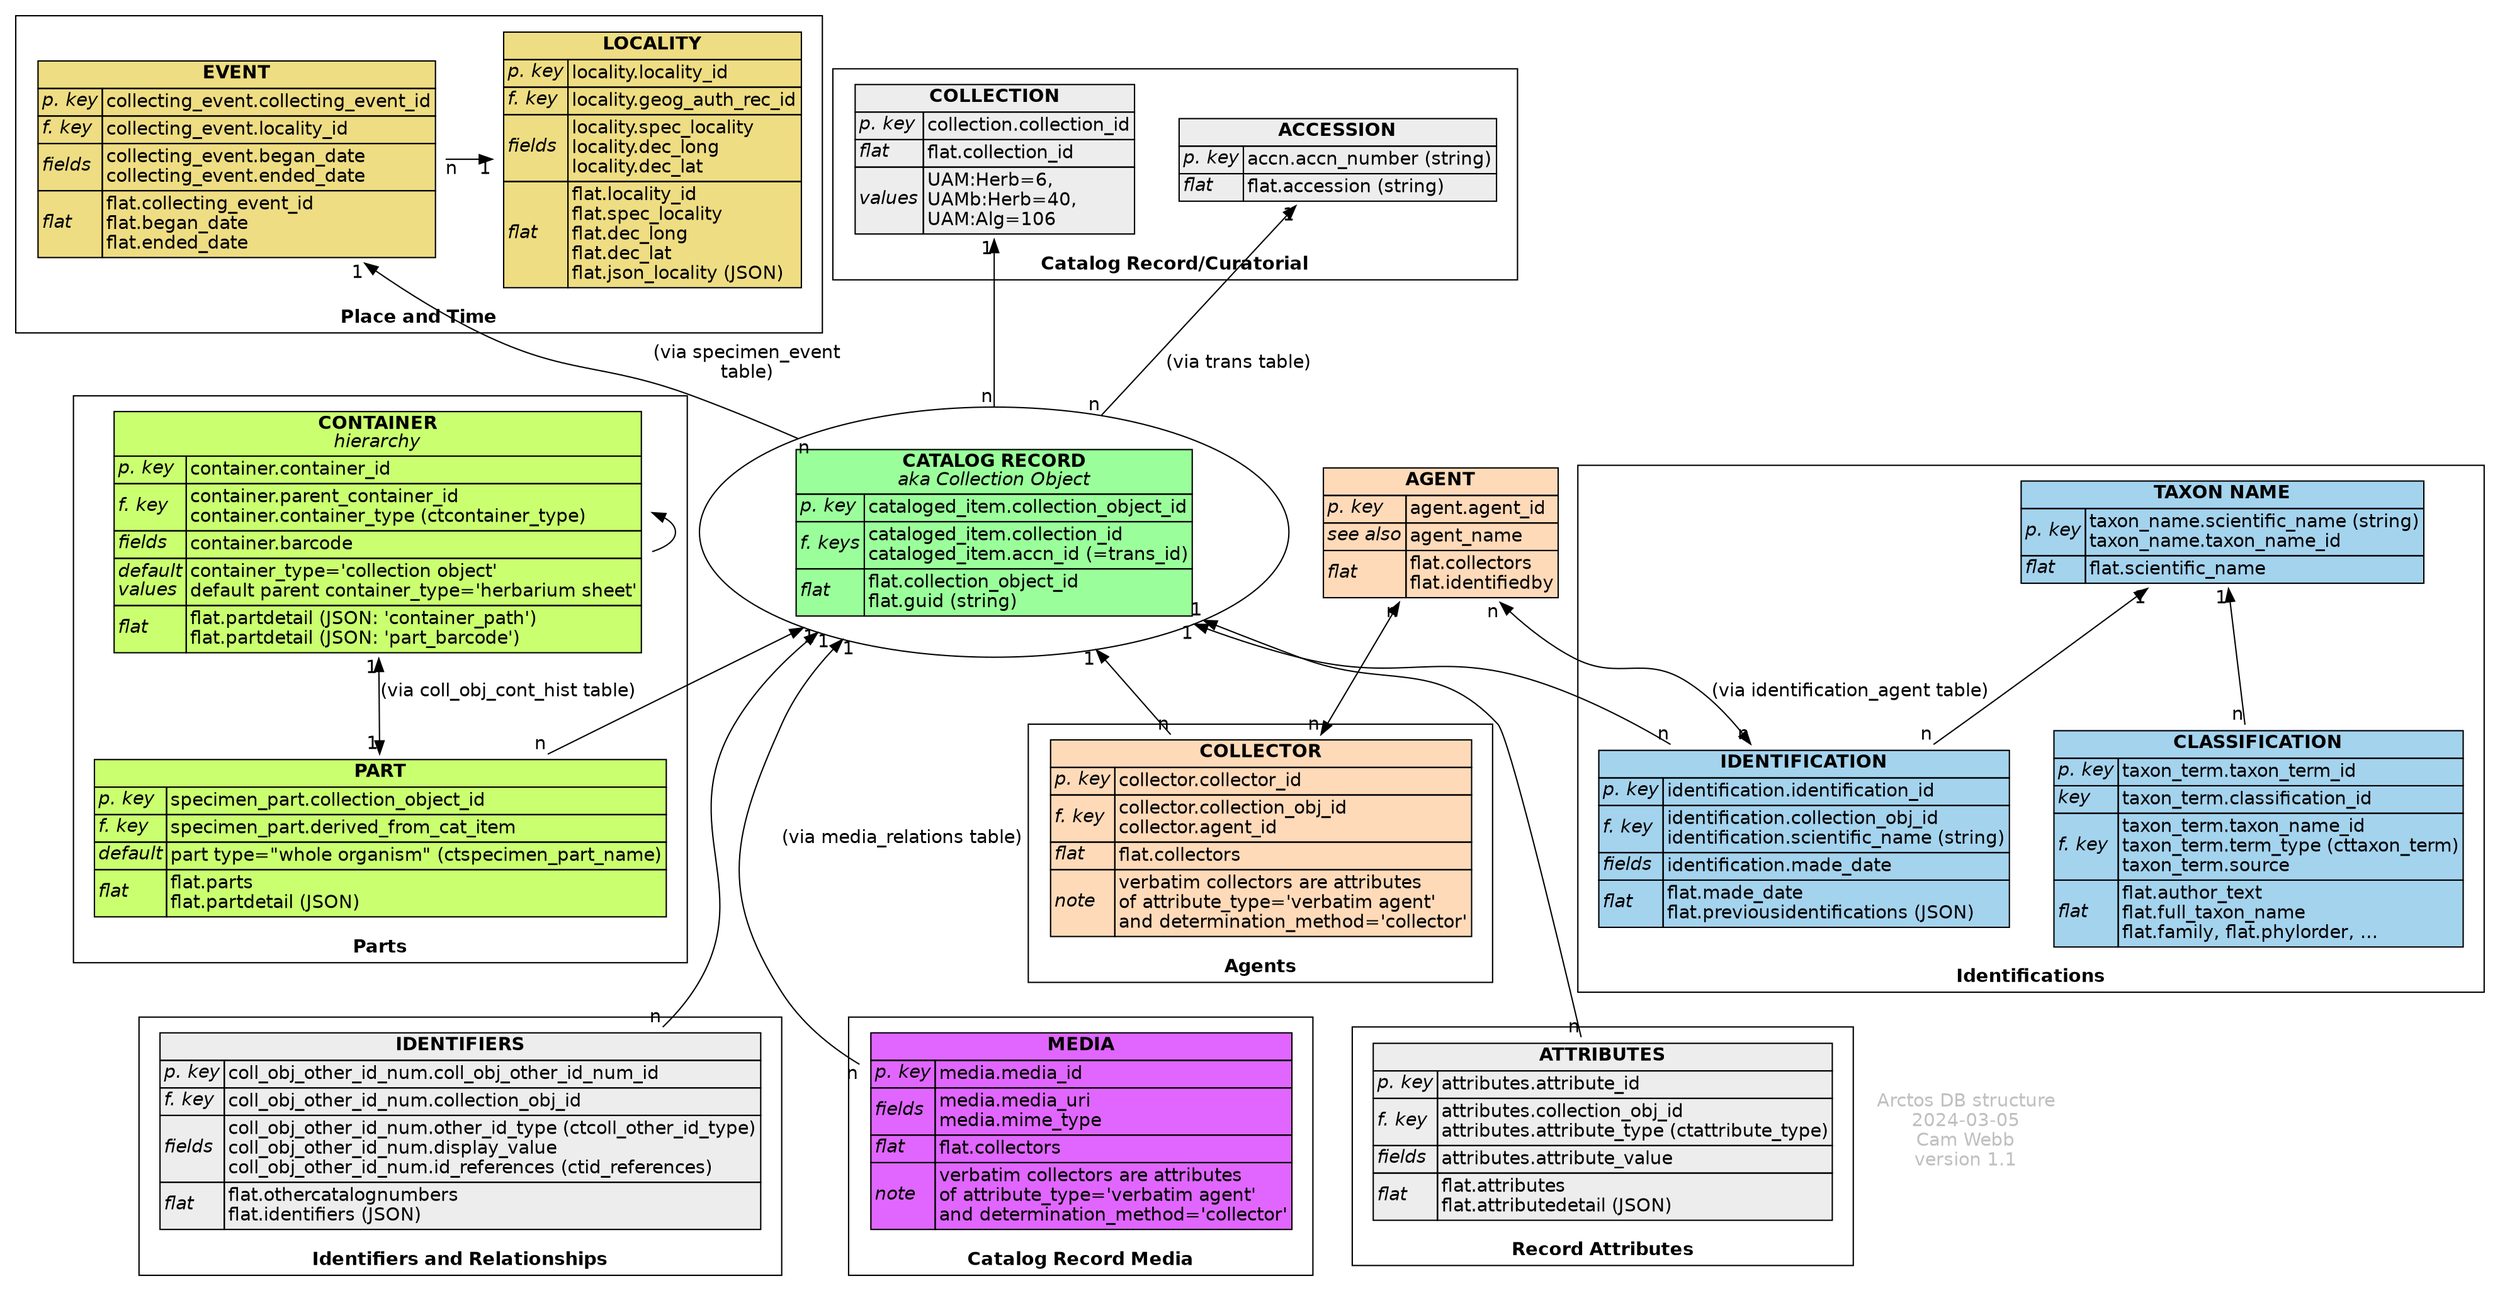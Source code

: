 digraph flow {
    node [fontname="Helvetica",shape=plaintext]
    edge [fontname="Helvetica"]
    overlap=false
    newrank=true
    ranksep=0.5
    rankdir=BT
    //
    // RECORD
    //
    record
    [
     shape=oval,
     label=<
     <TABLE  BORDER="0" CELLBORDER="1"  CELLSPACING="0" BGCOLOR="palegreen1">
     //
     <TR>
     <TD COLSPAN="2"><B>CATALOG RECORD</B><BR/><I>aka Collection Object</I></TD>
     </TR>
     //
     <TR><TD ALIGN="LEFT"><I>p. key</I></TD>
     <TD ALIGN="LEFT" BALIGN="LEFT" HREF="https://arctos.database.museum/tblbrowse.cfm?tbl=cataloged_item">cataloged_item.collection_object_id</TD></TR>
     //
     <TR>
     <TD ALIGN="LEFT"><I>f. keys</I></TD>
     <TD ALIGN="LEFT" BALIGN="LEFT" HREF="https://arctos.database.museum/tblbrowse.cfm?tbl=cataloged_item">cataloged_item.collection_id<BR/>cataloged_item.accn_id (=trans_id)</TD>
     </TR>
     //
     <TR>
     <TD ALIGN="LEFT"><I>flat</I></TD>
     <TD ALIGN="LEFT" BALIGN="LEFT" HREF="https://arctos.database.museum/tblbrowse.cfm?tbl=flat">flat.collection_object_id<BR/>flat.guid (string)</TD>
     </TR>
     //
     </TABLE>>
     ]
    //
    subgraph clusterParts {
        label="Parts"
        fontname="Helvetica-Bold"
        //
        // PART
        //
        part
        [
         label=<
         <TABLE  BORDER="0" CELLBORDER="1"  CELLSPACING="0" BGCOLOR="darkolivegreen1">
         <TR><TD COLSPAN="2"><B>PART</B></TD></TR>
         //
         <TR>
         <TD ALIGN="LEFT"><I>p. key</I></TD>
         <TD ALIGN="LEFT" HREF="https://arctos.database.museum/tblbrowse.cfm?tbl=specimen_part">specimen_part.collection_object_id</TD>
         </TR>
         //
         <TR>
         <TD ALIGN="LEFT"><I>f. key</I></TD>
         <TD ALIGN="LEFT" HREF="https://arctos.database.museum/tblbrowse.cfm?tbl=specimen_part">specimen_part.derived_from_cat_item</TD>
         </TR>
         //
         <TR>
         <TD ALIGN="LEFT"><I>default</I></TD>
         <TD ALIGN="LEFT" HREF="https://arctos.database.museum/info/ctDocumentation.cfm?table=ctspecimen_part_name">part type="whole organism" (ctspecimen_part_name)</TD>
         </TR>
         //
         <TR>
         <TD ALIGN="LEFT"><I>flat</I></TD>
         <TD BALIGN="LEFT" ALIGN="LEFT" HREF="https://arctos.database.museum/tblbrowse.cfm?tbl=flat">flat.parts<BR/>flat.partdetail (JSON)</TD>
         </TR>
         </TABLE>>
         ]
        //
        part -> container [dir=both,taillabel="1",headlabel="1",label="(via coll_obj_cont_hist table)",href="https://arctos.database.museum/tblbrowse.cfm?tbl=coll_obj_cont_hist"]
        container -> container
        //
        // CONTAINER
        //
        container
        [
         label=<
         <TABLE  BORDER="0" CELLBORDER="1"  CELLSPACING="0" BGCOLOR="darkolivegreen1">
         //
         <TR><TD COLSPAN="2"><B>CONTAINER</B><BR/><I>hierarchy</I></TD></TR>
         //
         <TR>
         <TD ALIGN="LEFT"><I>p. key</I></TD>
         <TD ALIGN="LEFT" HREF="https://arctos.database.museum/tblbrowse.cfm?tbl=container">container.container_id</TD>
         </TR>
         //
         <TR>
         <TD ALIGN="LEFT"><I>f. key</I></TD>
         <TD BALIGN="LEFT" ALIGN="LEFT" HREF="https://arctos.database.museum/tblbrowse.cfm?tbl=container">container.parent_container_id<BR/>container.container_type (ctcontainer_type)</TD>
         </TR>
         //
         <TR>
         <TD ALIGN="LEFT"><I>fields</I></TD>
         <TD ALIGN="LEFT" HREF="https://arctos.database.museum/tblbrowse.cfm?tbl=container">container.barcode</TD>
         </TR>
         //
         <TR>
         <TD BALIGN="LEFT" ALIGN="LEFT"><I>default<BR/>values</I></TD>
         <TD ALIGN="LEFT" BALIGN="LEFT" HREF="https://arctos.database.museum/tblbrowse.cfm?tbl=container">container_type='collection object'<BR/>default parent container_type='herbarium sheet'</TD>
         </TR>
         //
         <TR>
         <TD ALIGN="LEFT"><I>flat</I></TD>
         <TD BALIGN="LEFT" ALIGN="LEFT" HREF="https://arctos.database.museum/tblbrowse.cfm?tbl=flat">flat.partdetail (JSON: 'container_path')<BR/>flat.partdetail (JSON: 'part_barcode')</TD>
         </TR>
         //
         </TABLE>>
         ]
     }
     part -> record [taillabel="n",headlabel="1"]
     //
    subgraph clusterTimePlace {
        label="Place and Time"
        fontname="Helvetica-Bold"
        rank=same

    //
    // EVENT
    //
    event [
          label=<
          <TABLE  BORDER="0" CELLBORDER="1"  CELLSPACING="0" BGCOLOR="lightgoldenrod">
          //
          <TR><TD COLSPAN="2"><B>EVENT</B></TD></TR>
          //
          <TR><TD ALIGN="LEFT"><I>p. key</I></TD>
          <TD ALIGN="LEFT" HREF="https://arctos.database.museum/tblbrowse.cfm?tbl=collecting_event">collecting_event.collecting_event_id</TD></TR>
          //
          <TR><TD ALIGN="LEFT"><I>f. key</I></TD>
          <TD ALIGN="LEFT" HREF="https://arctos.database.museum/tblbrowse.cfm?tbl=collecting_event">collecting_event.locality_id</TD></TR>
          //
          <TR><TD ALIGN="LEFT"><I>fields</I></TD>
          <TD ALIGN="LEFT" HREF="https://arctos.database.museum/tblbrowse.cfm?tbl=collecting_event" BALIGN="LEFT">collecting_event.began_date<BR/>collecting_event.ended_date</TD></TR>
          //
          <TR><TD ALIGN="LEFT"><I>flat</I></TD>
          <TD ALIGN="LEFT" HREF="https://arctos.database.museum/tblbrowse.cfm?tbl=flat" BALIGN="LEFT">flat.collecting_event_id<BR/>flat.began_date<BR/>flat.ended_date</TD></TR>
          //
          </TABLE>>
          ]
    //
    // LOCALITY
    //
    locality [
          label=<
          <TABLE  BORDER="0" CELLBORDER="1"  CELLSPACING="0" BGCOLOR="lightgoldenrod">
          //
          <TR><TD COLSPAN="2"><B>LOCALITY</B></TD></TR>
          //
          <TR><TD ALIGN="LEFT"><I>p. key</I></TD>
          <TD ALIGN="LEFT" HREF="https://arctos.database.museum/tblbrowse.cfm?tbl=locality">locality.locality_id</TD></TR>
          //
          <TR><TD ALIGN="LEFT"><I>f. key</I></TD>
          <TD ALIGN="LEFT" HREF="https://arctos.database.museum/tblbrowse.cfm?tbl=locality">locality.geog_auth_rec_id</TD></TR>
          //
          <TR><TD ALIGN="LEFT"><I>fields</I></TD>
          <TD ALIGN="LEFT" BALIGN="LEFT" HREF="https://arctos.database.museum/tblbrowse.cfm?tbl=locality">locality.spec_locality<BR/>locality.dec_long<BR/>locality.dec_lat</TD></TR>
          //
          <TR><TD ALIGN="LEFT"><I>flat</I></TD>
          <TD ALIGN="LEFT" BALIGN="LEFT" HREF="https://arctos.database.museum/tblbrowse.cfm?tbl=flat">flat.locality_id<BR/>flat.spec_locality<BR/>flat.dec_long<BR/>flat.dec_lat<BR/>flat.json_locality (JSON)</TD></TR>
          //
          </TABLE>>
          ]
    event -> locality [taillabel="n",headlabel="1"]
    }
    record -> event [taillabel="n",headlabel="1",
                     label="(via specimen_event\ntable)",
                     href="https://arctos.database.museum/tblbrowse.cfm?tbl=specimen_event"]
    //
    subgraph clusterAccn {
        label="Catalog Record/Curatorial"
        fontname="Helvetica-Bold"
    //
    // ACCESSION
    //
    accn [shape=plaintext,
          label=<
          <TABLE  BORDER="0" CELLBORDER="1"  CELLSPACING="0"  BGCOLOR="gray93">
          //
          <TR><TD COLSPAN="2"><B>ACCESSION</B></TD></TR>
          //
          <TR><TD ALIGN="LEFT"><I>p. key</I></TD>
          <TD ALIGN="LEFT" HREF="https://arctos.database.museum/tblbrowse.cfm?tbl=accn">accn.accn_number (string)</TD></TR>
          <TR><TD ALIGN="LEFT"><I>flat</I></TD>
          <TD ALIGN="LEFT" HREF="https://arctos.database.museum/tblbrowse.cfm?tbl=flat">flat.accession (string)</TD></TR>
          </TABLE>>
          ]
    //
    // COLLECTION
    //
    collection [shape=plaintext,
          label=<
          <TABLE  BORDER="0" CELLBORDER="1"  CELLSPACING="0" BGCOLOR="gray93">
          //
          <TR>
          <TD COLSPAN="2"><B>COLLECTION</B></TD>
          </TR>
          //
          <TR>
          <TD ALIGN="LEFT"><I>p. key</I></TD>
          <TD ALIGN="LEFT" HREF="https://arctos.database.museum/tblbrowse.cfm?tbl=collection">collection.collection_id</TD>
          </TR>
          //
          <TR>
          <TD ALIGN="LEFT"><I>flat</I></TD>
          <TD ALIGN="LEFT" HREF="https://arctos.database.museum/tblbrowse.cfm?tbl=flat">flat.collection_id</TD>
          </TR>
          //
          <TR><TD ALIGN="LEFT"><I>values</I></TD>
          <TD ALIGN="LEFT" BALIGN="LEFT">UAM:Herb=6,<BR/>UAMb:Herb=40,<BR/>UAM:Alg=106</TD></TR>
          </TABLE>>
          ]
    }
    record -> accn [taillabel="n",headlabel="1",
                    label="(via trans table)",
                    href="https://arctos.database.museum/tblbrowse.cfm?tbl=trans"
                    ]
    record -> collection [taillabel="n",headlabel="1"]
    //
    // IDENTIFIERS
    //
    subgraph clusterIds {
        label="Identifiers and Relationships"
        fontname="Helvetica-Bold"
    //
    ids [
          label=<
          <TABLE  BORDER="0" CELLBORDER="1"  CELLSPACING="0" BGCOLOR="gray93">
          //
          <TR>
          <TD COLSPAN="2"><B>IDENTIFIERS</B></TD>
          </TR>
          //
          <TR>
          <TD ALIGN="LEFT"><I>p. key</I></TD>
          <TD ALIGN="LEFT" HREF="https://arctos.database.museum/tblbrowse.cfm?tbl=coll_obj_other_id_num">coll_obj_other_id_num.coll_obj_other_id_num_id</TD>
          </TR>
          //
          <TR>
          <TD ALIGN="LEFT"><I>f. key</I></TD>
          <TD ALIGN="LEFT" HREF="https://arctos.database.museum/tblbrowse.cfm?tbl=coll_obj_other_id_num">coll_obj_other_id_num.collection_obj_id</TD>
          </TR>
          //
          <TR>
          <TD ALIGN="LEFT"><I>fields</I></TD>
          <TD ALIGN="LEFT" HREF="https://arctos.database.museum/tblbrowse.cfm?tbl=coll_obj_other_id_num" BALIGN="LEFT">coll_obj_other_id_num.other_id_type (ctcoll_other_id_type)<BR/>coll_obj_other_id_num.display_value<BR/>coll_obj_other_id_num.id_references (ctid_references)</TD>
          </TR>
          //
          <TR>
          <TD ALIGN="LEFT"><I>flat</I></TD>
          <TD ALIGN="LEFT" BALIGN="LEFT" HREF="https://arctos.database.museum/tblbrowse.cfm?tbl=flat">flat.othercatalognumbers<BR/>flat.identifiers (JSON)</TD>
          </TR>
          //
          </TABLE>>
          ]
    }
    ids -> record [taillabel="n",headlabel="1"]
    ids -> part [style=invis] //dummy
    //
    subgraph clusterDets {
        label="Identifications"
        fontname="Helvetica-Bold"
    //
    // DET
    //
    det [
          label=<
          <TABLE  BORDER="0" CELLBORDER="1"  CELLSPACING="0" BGCOLOR="lightskyblue2">
          //
          <TR>
          <TD COLSPAN="2"><B>IDENTIFICATION</B></TD>
          </TR>
          //
          <TR>
          <TD ALIGN="LEFT"><I>p. key</I></TD>
          <TD ALIGN="LEFT" HREF="https://arctos.database.museum/tblbrowse.cfm?tbl=identification">identification.identification_id</TD>
          </TR>
          //
          <TR>
          <TD ALIGN="LEFT"><I>f. key</I></TD>
          <TD ALIGN="LEFT" BALIGN="LEFT" HREF="https://arctos.database.museum/tblbrowse.cfm?tbl=identification">identification.collection_obj_id<BR/>identification.scientific_name (string)</TD>
          </TR>
          //
          <TR>
          <TD ALIGN="LEFT"><I>fields</I></TD>
          <TD ALIGN="LEFT" HREF="https://arctos.database.museum/tblbrowse.cfm?tbl=identification" BALIGN="LEFT">identification.made_date</TD>
          </TR>
          //
          <TR>
          <TD ALIGN="LEFT"><I>flat</I></TD>
          <TD ALIGN="LEFT" BALIGN="LEFT" HREF="https://arctos.database.museum/tblbrowse.cfm?tbl=flat">flat.made_date<BR/>flat.previousidentifications (JSON)</TD>
          </TR>
          //
          </TABLE>>
          ]
         //
    // TAXON NAME
    //
    name [
          label=<
          <TABLE  BORDER="0" CELLBORDER="1"  CELLSPACING="0" BGCOLOR="lightskyblue2">
          //
          <TR>
          <TD COLSPAN="2"><B>TAXON NAME</B></TD>
          </TR>
          //
          <TR>
          <TD ALIGN="LEFT"><I>p. key</I></TD>
          <TD ALIGN="LEFT" BALIGN="LEFT" HREF="https://arctos.database.museum/tblbrowse.cfm?tbl=taxon_name">taxon_name.scientific_name (string)<BR/>taxon_name.taxon_name_id</TD>
          </TR>
          //
          <TR>
          <TD ALIGN="LEFT"><I>flat</I></TD>
          <TD ALIGN="LEFT" BALIGN="LEFT" HREF="https://arctos.database.museum/tblbrowse.cfm?tbl=flat">flat.scientific_name</TD>
          </TR>
          //
          </TABLE>>
          ]
    det -> name [taillabel="n",headlabel="1"]
    //
    // CLASSIFICATION
    //
    class [
          label=<
          <TABLE  BORDER="0" CELLBORDER="1"  CELLSPACING="0" BGCOLOR="lightskyblue2">
          //
          <TR>
          <TD COLSPAN="2"><B>CLASSIFICATION</B></TD>
          </TR>
          //
          <TR>
          <TD ALIGN="LEFT"><I>p. key</I></TD>
          <TD ALIGN="LEFT" HREF="https://arctos.database.museum/tblbrowse.cfm?tbl=taxon_term">taxon_term.taxon_term_id</TD>
          </TR>
          //
          <TR>
          <TD ALIGN="LEFT"><I>key</I></TD>
          <TD ALIGN="LEFT" HREF="https://arctos.database.museum/tblbrowse.cfm?tbl=taxon_term">taxon_term.classification_id</TD>
          </TR>
          //
          <TR>
          <TD ALIGN="LEFT"><I>f. key</I></TD>
          <TD ALIGN="LEFT" BALIGN="LEFT" HREF="https://arctos.database.museum/tblbrowse.cfm?tbl=taxon_term">taxon_term.taxon_name_id<BR/>taxon_term.term_type (cttaxon_term)<BR/>taxon_term.source</TD>
          </TR>
          //
          <TR>
          <TD ALIGN="LEFT"><I>flat</I></TD>
          <TD ALIGN="LEFT" BALIGN="LEFT" HREF="https://arctos.database.museum/tblbrowse.cfm?tbl=flat">flat.author_text<BR/>flat.full_taxon_name<BR/>flat.family, flat.phylorder, ...</TD>
          </TR>
          //
          </TABLE>>
          ]
    class -> name [taillabel="n",headlabel="1"]
    }
    det -> record [taillabel="n",headlabel="1"]
    //
    // AGENT
    //
    agent [
          label=<
          <TABLE  BORDER="0" CELLBORDER="1"  CELLSPACING="0" BGCOLOR="peachpuff">
          //
          <TR>
          <TD COLSPAN="2"><B>AGENT</B></TD>
          </TR>
          //
          <TR>
          <TD ALIGN="LEFT"><I>p. key</I></TD>
          <TD ALIGN="LEFT" HREF="https://arctos.database.museum/tblbrowse.cfm?tbl=agent">agent.agent_id</TD>
          </TR>
          //
          <TR>
          <TD ALIGN="LEFT"><I>see also</I></TD>
          <TD ALIGN="LEFT" BALIGN="LEFT" HREF="https://arctos.database.museum/tblbrowse.cfm?tbl=agent_name">agent_name</TD>
          </TR>
          //
          <TR>
          <TD ALIGN="LEFT"><I>flat</I></TD>
          <TD ALIGN="LEFT" BALIGN="LEFT" HREF="https://arctos.database.museum/tblbrowse.cfm?tbl=flat">flat.collectors<BR/>flat.identifiedby</TD>
          </TR>
          //
          </TABLE>>
          ]
    det -> agent [taillabel="n",headlabel="n", dir=both,
                  label="(via identification_agent table)",
                  href="https://arctos.database.museum/tblbrowse.cfm?tbl=identification_agent"
                  ]
    //
    // ATTRIBUTES
    //
    subgraph clusterAttr {
        label="Record Attributes"
        fontname="Helvetica-Bold"
    attr [
          label=<
          <TABLE  BORDER="0" CELLBORDER="1"  CELLSPACING="0" BGCOLOR="gray93">
          //
          <TR>
          <TD COLSPAN="2"><B>ATTRIBUTES</B></TD>
          </TR>
          //
          <TR>
          <TD ALIGN="LEFT"><I>p. key</I></TD>
          <TD ALIGN="LEFT" HREF="https://arctos.database.museum/tblbrowse.cfm?tbl=attributes">attributes.attribute_id</TD>
          </TR>
          //
          <TR>
          <TD ALIGN="LEFT"><I>f. key</I></TD>
          <TD ALIGN="LEFT" BALIGN="LEFT" HREF="https://arctos.database.museum/tblbrowse.cfm?tbl=attributes">attributes.collection_obj_id<BR/>attributes.attribute_type (ctattribute_type)</TD>
          </TR>
          //
          <TR>
          <TD ALIGN="LEFT"><I>fields</I></TD>
          <TD ALIGN="LEFT" BALIGN="LEFT" HREF="https://arctos.database.museum/tblbrowse.cfm?tbl=attributes">attributes.attribute_value</TD>
          </TR>
          //
          <TR>
          <TD ALIGN="LEFT"><I>flat</I></TD>
          <TD ALIGN="LEFT" BALIGN="LEFT" HREF="https://arctos.database.museum/tblbrowse.cfm?tbl=flat">flat.attributes<BR/>flat.attributedetail (JSON)</TD>
          </TR>
          //
          </TABLE>>
          ]
    }
    attr -> record [taillabel="n",headlabel="1"]
    attr -> det [style=invis] //dummy
    //
    // COLLECTOR
    //
    subgraph clusterCollector {
        label="Agents"
        fontname="Helvetica-Bold"
        //
    collector [
          label=<
          <TABLE  BORDER="0" CELLBORDER="1"  CELLSPACING="0" BGCOLOR="peachpuff">
          //
          <TR>
          <TD COLSPAN="2"><B>COLLECTOR</B></TD>
          </TR>
          //
          <TR>
          <TD ALIGN="LEFT"><I>p. key</I></TD>
          <TD ALIGN="LEFT" HREF="https://arctos.database.museum/tblbrowse.cfm?tbl=collector">collector.collector_id</TD>
          </TR>
          //
          <TR>
          <TD ALIGN="LEFT"><I>f. key</I></TD>
          <TD ALIGN="LEFT" BALIGN="LEFT" HREF="https://arctos.database.museum/tblbrowse.cfm?tbl=collector">collector.collection_obj_id<BR/>collector.agent_id</TD>
          </TR>
          //
          <TR>
          <TD ALIGN="LEFT"><I>flat</I></TD>
          <TD ALIGN="LEFT" BALIGN="LEFT" HREF="https://arctos.database.museum/tblbrowse.cfm?tbl=flat">flat.collectors</TD>
          </TR>
          //
          <TR>
          <TD ALIGN="LEFT"><I>note</I></TD>
          <TD ALIGN="LEFT" BALIGN="LEFT" HREF="https://arctos.database.museum/tblbrowse.cfm?tbl=attributes">verbatim collectors are attributes<BR/>of attribute_type='verbatim agent'<BR/>and determination_method='collector'</TD>
          </TR>
          //
          </TABLE>>
          ]
    }
    collector -> record [taillabel="n",headlabel="1"]
    collector -> agent [taillabel="n",headlabel="n",dir=both]
    //
    subgraph clusterMedia {
        label="Catalog Record Media"
        fontname="Helvetica-Bold"
        //
        // MEDIA
        //
    media [
          label=<
          <TABLE  BORDER="0" CELLBORDER="1"  CELLSPACING="0" BGCOLOR="mediumorchid1">
          //
          <TR>
          <TD COLSPAN="2"><B>MEDIA</B></TD>
          </TR>
          //
          <TR>
          <TD ALIGN="LEFT"><I>p. key</I></TD>
          <TD ALIGN="LEFT" HREF="https://arctos.database.museum/tblbrowse.cfm?tbl=media">media.media_id</TD>
          </TR>
          //
          <TR>
          <TD ALIGN="LEFT"><I>fields</I></TD>
          <TD ALIGN="LEFT" BALIGN="LEFT" HREF="https://arctos.database.museum/tblbrowse.cfm?tbl=media">media.media_uri<BR/>media.mime_type</TD>
          </TR>
          //
          <TR>
          <TD ALIGN="LEFT"><I>flat</I></TD>
          <TD ALIGN="LEFT" BALIGN="LEFT" HREF="https://arctos.database.museum/tblbrowse.cfm?tbl=flat">flat.collectors</TD>
          </TR>
          //
          <TR>
          <TD ALIGN="LEFT"><I>note</I></TD>
          <TD ALIGN="LEFT" BALIGN="LEFT" HREF="https://arctos.database.museum/tblbrowse.cfm?tbl=attributes">verbatim collectors are attributes<BR/>of attribute_type='verbatim agent'<BR/>and determination_method='collector'</TD>
          </TR>
          //
          </TABLE>>
          ]
    }
    media -> record [taillabel="n",headlabel="1",
                     label="(via media_relations table)",
                     href="https://arctos.database.museum/tblbrowse.cfm?tbl=media_relations"
                     ]
    //media -> part [style=invis]
    media -> collector [style=invis]
    //
    notes [label="Arctos DB structure\n2024-03-05\nCam Webb\nversion 1.1",fontcolor=gray,color=gray]
}

